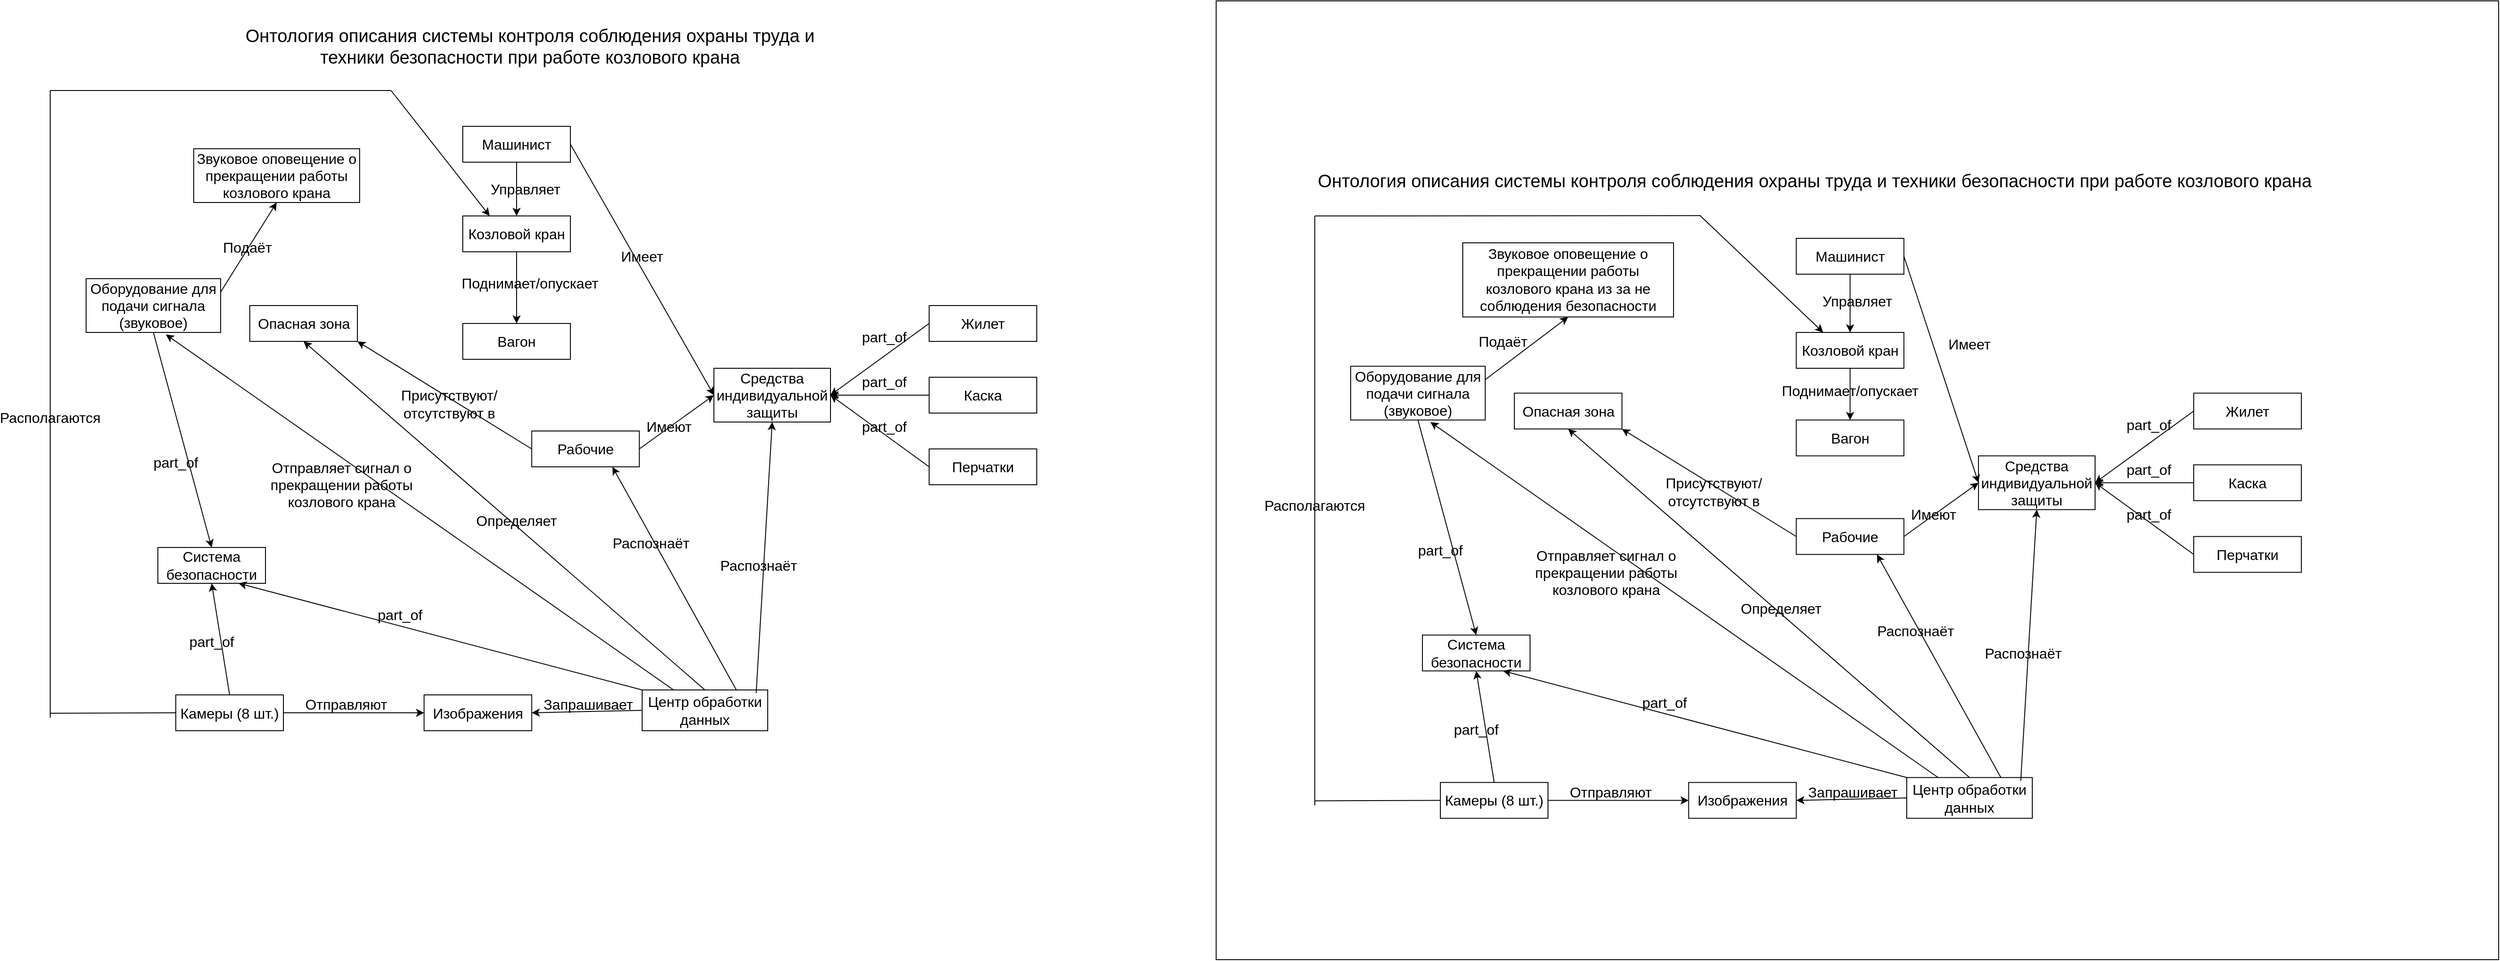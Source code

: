 <mxfile version="25.0.2">
  <diagram name="Страница — 1" id="P7Jme8n3mj8Sh7vMt5Qx">
    <mxGraphModel dx="1235" dy="731" grid="1" gridSize="10" guides="1" tooltips="1" connect="1" arrows="1" fold="1" page="1" pageScale="1" pageWidth="827" pageHeight="1169" math="0" shadow="0">
      <root>
        <mxCell id="0" />
        <mxCell id="1" parent="0" />
        <mxCell id="WAWtEV3Eb6KC3IeLiP2w-1" value="&lt;font style=&quot;font-size: 16px;&quot;&gt;Система безопасности&lt;/font&gt;" style="rounded=0;whiteSpace=wrap;html=1;" vertex="1" parent="1">
          <mxGeometry x="220" y="630" width="120" height="40" as="geometry" />
        </mxCell>
        <mxCell id="WAWtEV3Eb6KC3IeLiP2w-2" value="&lt;font style=&quot;font-size: 16px;&quot;&gt;Козловой кран&lt;/font&gt;" style="rounded=0;whiteSpace=wrap;html=1;" vertex="1" parent="1">
          <mxGeometry x="560" y="260" width="120" height="40" as="geometry" />
        </mxCell>
        <mxCell id="WAWtEV3Eb6KC3IeLiP2w-4" value="&lt;font style=&quot;font-size: 16px;&quot;&gt;Вагон&lt;/font&gt;" style="rounded=0;whiteSpace=wrap;html=1;" vertex="1" parent="1">
          <mxGeometry x="560" y="380" width="120" height="40" as="geometry" />
        </mxCell>
        <mxCell id="WAWtEV3Eb6KC3IeLiP2w-5" value="&lt;font style=&quot;font-size: 16px;&quot;&gt;Машинист&lt;/font&gt;" style="rounded=0;whiteSpace=wrap;html=1;" vertex="1" parent="1">
          <mxGeometry x="560" y="160" width="120" height="40" as="geometry" />
        </mxCell>
        <mxCell id="WAWtEV3Eb6KC3IeLiP2w-6" value="&lt;font style=&quot;font-size: 16px;&quot;&gt;Рабочие&lt;/font&gt;" style="rounded=0;whiteSpace=wrap;html=1;" vertex="1" parent="1">
          <mxGeometry x="636.84" y="500" width="120" height="40" as="geometry" />
        </mxCell>
        <mxCell id="WAWtEV3Eb6KC3IeLiP2w-7" value="&lt;font style=&quot;font-size: 16px;&quot;&gt;Средства индивидуальной защиты&lt;/font&gt;" style="rounded=0;whiteSpace=wrap;html=1;" vertex="1" parent="1">
          <mxGeometry x="840" y="430" width="130" height="60" as="geometry" />
        </mxCell>
        <mxCell id="WAWtEV3Eb6KC3IeLiP2w-8" value="&lt;font style=&quot;font-size: 16px;&quot;&gt;Жилет&lt;/font&gt;" style="rounded=0;whiteSpace=wrap;html=1;" vertex="1" parent="1">
          <mxGeometry x="1080" y="360" width="120" height="40" as="geometry" />
        </mxCell>
        <mxCell id="WAWtEV3Eb6KC3IeLiP2w-9" value="&lt;font style=&quot;font-size: 16px;&quot;&gt;Каска&lt;/font&gt;" style="rounded=0;whiteSpace=wrap;html=1;" vertex="1" parent="1">
          <mxGeometry x="1080" y="440" width="120" height="40" as="geometry" />
        </mxCell>
        <mxCell id="WAWtEV3Eb6KC3IeLiP2w-10" value="&lt;font style=&quot;font-size: 16px;&quot;&gt;Перчатки&lt;/font&gt;" style="rounded=0;whiteSpace=wrap;html=1;" vertex="1" parent="1">
          <mxGeometry x="1080" y="520" width="120" height="40" as="geometry" />
        </mxCell>
        <mxCell id="WAWtEV3Eb6KC3IeLiP2w-12" value="&lt;font style=&quot;font-size: 16px;&quot;&gt;Центр обработки данных&lt;/font&gt;" style="rounded=0;whiteSpace=wrap;html=1;" vertex="1" parent="1">
          <mxGeometry x="760" y="789" width="140" height="45.5" as="geometry" />
        </mxCell>
        <mxCell id="WAWtEV3Eb6KC3IeLiP2w-13" value="&lt;font style=&quot;font-size: 20px;&quot;&gt;Онтология описания системы контроля соблюдения охраны труда и техники безопасности при работе козлового крана&lt;/font&gt;" style="text;html=1;align=center;verticalAlign=middle;whiteSpace=wrap;rounded=0;" vertex="1" parent="1">
          <mxGeometry x="280" y="40" width="710" height="60" as="geometry" />
        </mxCell>
        <mxCell id="WAWtEV3Eb6KC3IeLiP2w-17" value="" style="endArrow=classic;html=1;rounded=0;exitX=0;exitY=0.5;exitDx=0;exitDy=0;entryX=1;entryY=0.5;entryDx=0;entryDy=0;" edge="1" parent="1" source="WAWtEV3Eb6KC3IeLiP2w-8" target="WAWtEV3Eb6KC3IeLiP2w-7">
          <mxGeometry width="50" height="50" relative="1" as="geometry">
            <mxPoint x="780" y="470" as="sourcePoint" />
            <mxPoint x="830" y="420" as="targetPoint" />
          </mxGeometry>
        </mxCell>
        <mxCell id="WAWtEV3Eb6KC3IeLiP2w-18" value="&lt;font style=&quot;font-size: 16px;&quot;&gt;part_of&lt;/font&gt;" style="text;html=1;align=center;verticalAlign=middle;whiteSpace=wrap;rounded=0;" vertex="1" parent="1">
          <mxGeometry x="1000" y="380" width="60" height="30" as="geometry" />
        </mxCell>
        <mxCell id="WAWtEV3Eb6KC3IeLiP2w-20" value="" style="endArrow=classic;html=1;rounded=0;entryX=1;entryY=0.5;entryDx=0;entryDy=0;exitX=0;exitY=0.5;exitDx=0;exitDy=0;" edge="1" parent="1" source="WAWtEV3Eb6KC3IeLiP2w-9" target="WAWtEV3Eb6KC3IeLiP2w-7">
          <mxGeometry width="50" height="50" relative="1" as="geometry">
            <mxPoint x="780" y="470" as="sourcePoint" />
            <mxPoint x="830" y="420" as="targetPoint" />
          </mxGeometry>
        </mxCell>
        <mxCell id="WAWtEV3Eb6KC3IeLiP2w-21" value="" style="endArrow=classic;html=1;rounded=0;exitX=0;exitY=0.5;exitDx=0;exitDy=0;entryX=1;entryY=0.5;entryDx=0;entryDy=0;" edge="1" parent="1" source="WAWtEV3Eb6KC3IeLiP2w-10" target="WAWtEV3Eb6KC3IeLiP2w-7">
          <mxGeometry width="50" height="50" relative="1" as="geometry">
            <mxPoint x="780" y="470" as="sourcePoint" />
            <mxPoint x="830" y="420" as="targetPoint" />
          </mxGeometry>
        </mxCell>
        <mxCell id="WAWtEV3Eb6KC3IeLiP2w-22" value="&lt;font style=&quot;font-size: 16px;&quot;&gt;part_of&lt;/font&gt;" style="text;html=1;align=center;verticalAlign=middle;whiteSpace=wrap;rounded=0;" vertex="1" parent="1">
          <mxGeometry x="1000" y="430" width="60" height="30" as="geometry" />
        </mxCell>
        <mxCell id="WAWtEV3Eb6KC3IeLiP2w-23" value="&lt;font style=&quot;font-size: 16px;&quot;&gt;part_of&lt;/font&gt;" style="text;html=1;align=center;verticalAlign=middle;whiteSpace=wrap;rounded=0;" vertex="1" parent="1">
          <mxGeometry x="1000" y="480" width="60" height="30" as="geometry" />
        </mxCell>
        <mxCell id="WAWtEV3Eb6KC3IeLiP2w-24" value="" style="endArrow=classic;html=1;rounded=0;entryX=0.75;entryY=1;entryDx=0;entryDy=0;exitX=0;exitY=0;exitDx=0;exitDy=0;" edge="1" parent="1" source="WAWtEV3Eb6KC3IeLiP2w-12" target="WAWtEV3Eb6KC3IeLiP2w-1">
          <mxGeometry width="50" height="50" relative="1" as="geometry">
            <mxPoint x="496.84" y="590" as="sourcePoint" />
            <mxPoint x="226.84" y="550.0" as="targetPoint" />
          </mxGeometry>
        </mxCell>
        <mxCell id="WAWtEV3Eb6KC3IeLiP2w-25" value="&lt;font style=&quot;font-size: 16px;&quot;&gt;part_of&lt;/font&gt;" style="text;html=1;align=center;verticalAlign=middle;whiteSpace=wrap;rounded=0;" vertex="1" parent="1">
          <mxGeometry x="250" y="720" width="60" height="30" as="geometry" />
        </mxCell>
        <mxCell id="WAWtEV3Eb6KC3IeLiP2w-27" value="&lt;font style=&quot;font-size: 16px;&quot;&gt;Камеры (8 шт.)&lt;/font&gt;" style="rounded=0;whiteSpace=wrap;html=1;" vertex="1" parent="1">
          <mxGeometry x="240" y="794.5" width="120" height="40" as="geometry" />
        </mxCell>
        <mxCell id="WAWtEV3Eb6KC3IeLiP2w-28" value="" style="endArrow=classic;html=1;rounded=0;exitX=0.5;exitY=0;exitDx=0;exitDy=0;entryX=0.5;entryY=1;entryDx=0;entryDy=0;" edge="1" parent="1" source="WAWtEV3Eb6KC3IeLiP2w-27" target="WAWtEV3Eb6KC3IeLiP2w-1">
          <mxGeometry width="50" height="50" relative="1" as="geometry">
            <mxPoint x="506.84" y="590" as="sourcePoint" />
            <mxPoint x="190.0" y="550.8" as="targetPoint" />
          </mxGeometry>
        </mxCell>
        <mxCell id="WAWtEV3Eb6KC3IeLiP2w-29" value="&lt;font style=&quot;font-size: 16px;&quot;&gt;part_of&lt;/font&gt;" style="text;html=1;align=center;verticalAlign=middle;whiteSpace=wrap;rounded=0;" vertex="1" parent="1">
          <mxGeometry x="210" y="520" width="60" height="30" as="geometry" />
        </mxCell>
        <mxCell id="WAWtEV3Eb6KC3IeLiP2w-30" value="" style="endArrow=classic;html=1;rounded=0;entryX=0;entryY=0.5;entryDx=0;entryDy=0;exitX=1;exitY=0.5;exitDx=0;exitDy=0;" edge="1" parent="1" source="WAWtEV3Eb6KC3IeLiP2w-6" target="WAWtEV3Eb6KC3IeLiP2w-7">
          <mxGeometry width="50" height="50" relative="1" as="geometry">
            <mxPoint x="610" y="570" as="sourcePoint" />
            <mxPoint x="660" y="520" as="targetPoint" />
          </mxGeometry>
        </mxCell>
        <mxCell id="WAWtEV3Eb6KC3IeLiP2w-31" value="" style="endArrow=classic;html=1;rounded=0;exitX=1;exitY=0.5;exitDx=0;exitDy=0;" edge="1" parent="1" source="WAWtEV3Eb6KC3IeLiP2w-5">
          <mxGeometry width="50" height="50" relative="1" as="geometry">
            <mxPoint x="730" y="540" as="sourcePoint" />
            <mxPoint x="840" y="460" as="targetPoint" />
          </mxGeometry>
        </mxCell>
        <mxCell id="WAWtEV3Eb6KC3IeLiP2w-33" value="&lt;font style=&quot;font-size: 16px;&quot;&gt;Имеет&lt;/font&gt;" style="text;html=1;align=center;verticalAlign=middle;whiteSpace=wrap;rounded=0;" vertex="1" parent="1">
          <mxGeometry x="730" y="290" width="60" height="30" as="geometry" />
        </mxCell>
        <mxCell id="WAWtEV3Eb6KC3IeLiP2w-34" value="&lt;font style=&quot;font-size: 16px;&quot;&gt;Имеют&lt;/font&gt;" style="text;html=1;align=center;verticalAlign=middle;whiteSpace=wrap;rounded=0;" vertex="1" parent="1">
          <mxGeometry x="760" y="480" width="60" height="30" as="geometry" />
        </mxCell>
        <mxCell id="WAWtEV3Eb6KC3IeLiP2w-35" value="" style="endArrow=classic;html=1;rounded=0;exitX=0.5;exitY=1;exitDx=0;exitDy=0;entryX=0.5;entryY=0;entryDx=0;entryDy=0;" edge="1" parent="1" source="WAWtEV3Eb6KC3IeLiP2w-5" target="WAWtEV3Eb6KC3IeLiP2w-2">
          <mxGeometry width="50" height="50" relative="1" as="geometry">
            <mxPoint x="600" y="110" as="sourcePoint" />
            <mxPoint x="650" y="60" as="targetPoint" />
          </mxGeometry>
        </mxCell>
        <mxCell id="WAWtEV3Eb6KC3IeLiP2w-37" value="&lt;font style=&quot;font-size: 16px;&quot;&gt;Управляет&lt;/font&gt;" style="text;html=1;align=center;verticalAlign=middle;whiteSpace=wrap;rounded=0;" vertex="1" parent="1">
          <mxGeometry x="600" y="215" width="60" height="30" as="geometry" />
        </mxCell>
        <mxCell id="WAWtEV3Eb6KC3IeLiP2w-39" value="&lt;font style=&quot;font-size: 16px;&quot;&gt;Оборудование для подачи сигнала (звуковое)&lt;/font&gt;" style="rounded=0;whiteSpace=wrap;html=1;" vertex="1" parent="1">
          <mxGeometry x="140" y="330" width="150" height="60" as="geometry" />
        </mxCell>
        <mxCell id="WAWtEV3Eb6KC3IeLiP2w-40" value="&lt;font style=&quot;font-size: 16px;&quot;&gt;Изображения&lt;/font&gt;" style="rounded=0;whiteSpace=wrap;html=1;" vertex="1" parent="1">
          <mxGeometry x="516.84" y="794.5" width="120" height="40" as="geometry" />
        </mxCell>
        <mxCell id="WAWtEV3Eb6KC3IeLiP2w-43" value="&lt;font style=&quot;font-size: 16px;&quot;&gt;part_of&lt;/font&gt;" style="text;html=1;align=center;verticalAlign=middle;whiteSpace=wrap;rounded=0;" vertex="1" parent="1">
          <mxGeometry x="460.0" y="690" width="60" height="30" as="geometry" />
        </mxCell>
        <mxCell id="WAWtEV3Eb6KC3IeLiP2w-44" value="" style="endArrow=classic;html=1;rounded=0;entryX=0.5;entryY=0;entryDx=0;entryDy=0;exitX=0.5;exitY=1;exitDx=0;exitDy=0;" edge="1" parent="1" source="WAWtEV3Eb6KC3IeLiP2w-39" target="WAWtEV3Eb6KC3IeLiP2w-1">
          <mxGeometry width="50" height="50" relative="1" as="geometry">
            <mxPoint x="560" y="690" as="sourcePoint" />
            <mxPoint x="610" y="640" as="targetPoint" />
          </mxGeometry>
        </mxCell>
        <mxCell id="WAWtEV3Eb6KC3IeLiP2w-46" value="" style="endArrow=classic;html=1;rounded=0;entryX=1;entryY=0.5;entryDx=0;entryDy=0;exitX=0;exitY=0.5;exitDx=0;exitDy=0;" edge="1" parent="1" source="WAWtEV3Eb6KC3IeLiP2w-12" target="WAWtEV3Eb6KC3IeLiP2w-40">
          <mxGeometry width="50" height="50" relative="1" as="geometry">
            <mxPoint x="626.84" y="710" as="sourcePoint" />
            <mxPoint x="676.84" y="660" as="targetPoint" />
          </mxGeometry>
        </mxCell>
        <mxCell id="WAWtEV3Eb6KC3IeLiP2w-47" value="&lt;font style=&quot;font-size: 16px;&quot;&gt;Отправляют&lt;/font&gt;" style="text;html=1;align=center;verticalAlign=middle;whiteSpace=wrap;rounded=0;" vertex="1" parent="1">
          <mxGeometry x="400" y="790" width="60" height="30" as="geometry" />
        </mxCell>
        <mxCell id="WAWtEV3Eb6KC3IeLiP2w-48" value="&lt;font style=&quot;font-size: 16px;&quot;&gt;Запрашивает&lt;/font&gt;" style="text;html=1;align=center;verticalAlign=middle;whiteSpace=wrap;rounded=0;" vertex="1" parent="1">
          <mxGeometry x="670" y="790" width="60" height="30" as="geometry" />
        </mxCell>
        <mxCell id="WAWtEV3Eb6KC3IeLiP2w-51" value="" style="endArrow=classic;html=1;rounded=0;entryX=0.75;entryY=1;entryDx=0;entryDy=0;exitX=0.75;exitY=0;exitDx=0;exitDy=0;" edge="1" parent="1" source="WAWtEV3Eb6KC3IeLiP2w-12" target="WAWtEV3Eb6KC3IeLiP2w-6">
          <mxGeometry width="50" height="50" relative="1" as="geometry">
            <mxPoint x="786.84" y="710" as="sourcePoint" />
            <mxPoint x="726.84" y="540.0" as="targetPoint" />
          </mxGeometry>
        </mxCell>
        <mxCell id="WAWtEV3Eb6KC3IeLiP2w-52" value="&lt;font style=&quot;font-size: 16px;&quot;&gt;Распознаёт&lt;/font&gt;" style="text;html=1;align=center;verticalAlign=middle;whiteSpace=wrap;rounded=0;" vertex="1" parent="1">
          <mxGeometry x="740" y="610" width="60" height="30" as="geometry" />
        </mxCell>
        <mxCell id="WAWtEV3Eb6KC3IeLiP2w-53" value="" style="endArrow=classic;html=1;rounded=0;entryX=0.5;entryY=1;entryDx=0;entryDy=0;exitX=0.908;exitY=0.081;exitDx=0;exitDy=0;exitPerimeter=0;" edge="1" parent="1" source="WAWtEV3Eb6KC3IeLiP2w-12" target="WAWtEV3Eb6KC3IeLiP2w-7">
          <mxGeometry width="50" height="50" relative="1" as="geometry">
            <mxPoint x="720" y="690" as="sourcePoint" />
            <mxPoint x="770" y="640" as="targetPoint" />
          </mxGeometry>
        </mxCell>
        <mxCell id="WAWtEV3Eb6KC3IeLiP2w-54" value="&lt;font style=&quot;font-size: 16px;&quot;&gt;Распознаёт&lt;/font&gt;" style="text;html=1;align=center;verticalAlign=middle;whiteSpace=wrap;rounded=0;" vertex="1" parent="1">
          <mxGeometry x="860" y="635" width="60" height="30" as="geometry" />
        </mxCell>
        <mxCell id="WAWtEV3Eb6KC3IeLiP2w-55" value="" style="endArrow=classic;html=1;rounded=0;entryX=0.5;entryY=0;entryDx=0;entryDy=0;exitX=0.5;exitY=1;exitDx=0;exitDy=0;" edge="1" parent="1" source="WAWtEV3Eb6KC3IeLiP2w-2" target="WAWtEV3Eb6KC3IeLiP2w-4">
          <mxGeometry width="50" height="50" relative="1" as="geometry">
            <mxPoint x="360" y="470" as="sourcePoint" />
            <mxPoint x="410" y="420" as="targetPoint" />
          </mxGeometry>
        </mxCell>
        <mxCell id="WAWtEV3Eb6KC3IeLiP2w-56" value="&lt;font style=&quot;font-size: 16px;&quot;&gt;Поднимает/опускает&lt;/font&gt;" style="text;html=1;align=center;verticalAlign=middle;whiteSpace=wrap;rounded=0;" vertex="1" parent="1">
          <mxGeometry x="550" y="320" width="170" height="30" as="geometry" />
        </mxCell>
        <mxCell id="WAWtEV3Eb6KC3IeLiP2w-58" value="&lt;font style=&quot;font-size: 16px;&quot;&gt;Опасная зона&lt;/font&gt;" style="rounded=0;whiteSpace=wrap;html=1;" vertex="1" parent="1">
          <mxGeometry x="322.5" y="360" width="120" height="40" as="geometry" />
        </mxCell>
        <mxCell id="WAWtEV3Eb6KC3IeLiP2w-59" value="" style="endArrow=classic;html=1;rounded=0;exitX=0.5;exitY=0;exitDx=0;exitDy=0;entryX=0.5;entryY=1;entryDx=0;entryDy=0;" edge="1" parent="1" source="WAWtEV3Eb6KC3IeLiP2w-12" target="WAWtEV3Eb6KC3IeLiP2w-58">
          <mxGeometry width="50" height="50" relative="1" as="geometry">
            <mxPoint x="616.84" y="640" as="sourcePoint" />
            <mxPoint x="666.84" y="590" as="targetPoint" />
          </mxGeometry>
        </mxCell>
        <mxCell id="WAWtEV3Eb6KC3IeLiP2w-60" value="&lt;font style=&quot;font-size: 16px;&quot;&gt;Определяет&lt;/font&gt;" style="text;html=1;align=center;verticalAlign=middle;whiteSpace=wrap;rounded=0;" vertex="1" parent="1">
          <mxGeometry x="590" y="585" width="60" height="30" as="geometry" />
        </mxCell>
        <mxCell id="WAWtEV3Eb6KC3IeLiP2w-63" value="" style="endArrow=classic;html=1;rounded=0;exitX=0.25;exitY=0;exitDx=0;exitDy=0;entryX=0.593;entryY=1.038;entryDx=0;entryDy=0;entryPerimeter=0;" edge="1" parent="1" source="WAWtEV3Eb6KC3IeLiP2w-12" target="WAWtEV3Eb6KC3IeLiP2w-39">
          <mxGeometry width="50" height="50" relative="1" as="geometry">
            <mxPoint x="550" y="490" as="sourcePoint" />
            <mxPoint x="320" y="480" as="targetPoint" />
          </mxGeometry>
        </mxCell>
        <mxCell id="WAWtEV3Eb6KC3IeLiP2w-64" value="&lt;font style=&quot;font-size: 16px;&quot;&gt;Отправляет сигнал о прекращении работы козлового крана&lt;/font&gt;" style="text;html=1;align=center;verticalAlign=middle;whiteSpace=wrap;rounded=0;" vertex="1" parent="1">
          <mxGeometry x="340" y="535" width="170" height="50" as="geometry" />
        </mxCell>
        <mxCell id="WAWtEV3Eb6KC3IeLiP2w-68" value="" style="endArrow=classic;html=1;rounded=0;entryX=0;entryY=0.5;entryDx=0;entryDy=0;exitX=1;exitY=0.5;exitDx=0;exitDy=0;" edge="1" parent="1" source="WAWtEV3Eb6KC3IeLiP2w-27" target="WAWtEV3Eb6KC3IeLiP2w-40">
          <mxGeometry width="50" height="50" relative="1" as="geometry">
            <mxPoint x="405" y="834.5" as="sourcePoint" />
            <mxPoint x="455" y="784.5" as="targetPoint" />
          </mxGeometry>
        </mxCell>
        <mxCell id="WAWtEV3Eb6KC3IeLiP2w-72" value="&lt;font style=&quot;font-size: 16px;&quot;&gt;Звуковое оповещение о прекращении работы козлового крана&lt;/font&gt;" style="rounded=0;whiteSpace=wrap;html=1;" vertex="1" parent="1">
          <mxGeometry x="260" y="185" width="185" height="60" as="geometry" />
        </mxCell>
        <mxCell id="WAWtEV3Eb6KC3IeLiP2w-73" value="" style="endArrow=classic;html=1;rounded=0;entryX=0.5;entryY=1;entryDx=0;entryDy=0;exitX=1;exitY=0.25;exitDx=0;exitDy=0;" edge="1" parent="1" source="WAWtEV3Eb6KC3IeLiP2w-39" target="WAWtEV3Eb6KC3IeLiP2w-72">
          <mxGeometry width="50" height="50" relative="1" as="geometry">
            <mxPoint x="680" y="490" as="sourcePoint" />
            <mxPoint x="730" y="440" as="targetPoint" />
          </mxGeometry>
        </mxCell>
        <mxCell id="WAWtEV3Eb6KC3IeLiP2w-74" value="&lt;font style=&quot;font-size: 16px;&quot;&gt;Подаёт&lt;/font&gt;" style="text;html=1;align=center;verticalAlign=middle;whiteSpace=wrap;rounded=0;" vertex="1" parent="1">
          <mxGeometry x="290" y="280" width="60" height="30" as="geometry" />
        </mxCell>
        <mxCell id="WAWtEV3Eb6KC3IeLiP2w-75" value="" style="endArrow=classic;html=1;rounded=0;entryX=1;entryY=1;entryDx=0;entryDy=0;exitX=0;exitY=0.5;exitDx=0;exitDy=0;" edge="1" parent="1" source="WAWtEV3Eb6KC3IeLiP2w-6" target="WAWtEV3Eb6KC3IeLiP2w-58">
          <mxGeometry width="50" height="50" relative="1" as="geometry">
            <mxPoint x="680" y="490" as="sourcePoint" />
            <mxPoint x="730" y="440" as="targetPoint" />
          </mxGeometry>
        </mxCell>
        <mxCell id="WAWtEV3Eb6KC3IeLiP2w-76" value="&lt;font style=&quot;font-size: 16px;&quot;&gt;Присутствуют/отсутствуют в&lt;/font&gt;" style="text;html=1;align=center;verticalAlign=middle;whiteSpace=wrap;rounded=0;" vertex="1" parent="1">
          <mxGeometry x="490" y="450" width="110" height="40" as="geometry" />
        </mxCell>
        <mxCell id="WAWtEV3Eb6KC3IeLiP2w-77" value="" style="endArrow=none;html=1;rounded=0;exitX=0;exitY=0.5;exitDx=0;exitDy=0;" edge="1" parent="1" source="WAWtEV3Eb6KC3IeLiP2w-27">
          <mxGeometry width="50" height="50" relative="1" as="geometry">
            <mxPoint x="560" y="490" as="sourcePoint" />
            <mxPoint x="100" y="815" as="targetPoint" />
          </mxGeometry>
        </mxCell>
        <mxCell id="WAWtEV3Eb6KC3IeLiP2w-79" value="" style="endArrow=none;html=1;rounded=0;" edge="1" parent="1">
          <mxGeometry width="50" height="50" relative="1" as="geometry">
            <mxPoint x="100" y="120" as="sourcePoint" />
            <mxPoint x="480" y="120" as="targetPoint" />
          </mxGeometry>
        </mxCell>
        <mxCell id="WAWtEV3Eb6KC3IeLiP2w-80" value="" style="endArrow=classic;html=1;rounded=0;entryX=0.25;entryY=0;entryDx=0;entryDy=0;" edge="1" parent="1" target="WAWtEV3Eb6KC3IeLiP2w-2">
          <mxGeometry width="50" height="50" relative="1" as="geometry">
            <mxPoint x="480" y="120" as="sourcePoint" />
            <mxPoint x="610" y="440" as="targetPoint" />
          </mxGeometry>
        </mxCell>
        <mxCell id="WAWtEV3Eb6KC3IeLiP2w-85" value="" style="endArrow=none;html=1;rounded=0;" edge="1" parent="1">
          <mxGeometry width="50" height="50" relative="1" as="geometry">
            <mxPoint x="100" y="820" as="sourcePoint" />
            <mxPoint x="100" y="120" as="targetPoint" />
          </mxGeometry>
        </mxCell>
        <mxCell id="WAWtEV3Eb6KC3IeLiP2w-86" value="&lt;font style=&quot;font-size: 16px;&quot;&gt;Располагаются&lt;/font&gt;" style="text;html=1;align=center;verticalAlign=middle;whiteSpace=wrap;rounded=0;" vertex="1" parent="1">
          <mxGeometry x="70" y="470" width="60" height="30" as="geometry" />
        </mxCell>
        <mxCell id="WAWtEV3Eb6KC3IeLiP2w-87" value="" style="rounded=0;whiteSpace=wrap;html=1;" vertex="1" parent="1">
          <mxGeometry x="1400" y="20" width="1430" height="1070" as="geometry" />
        </mxCell>
        <mxCell id="WAWtEV3Eb6KC3IeLiP2w-88" value="&lt;font style=&quot;font-size: 16px;&quot;&gt;Система безопасности&lt;/font&gt;" style="rounded=0;whiteSpace=wrap;html=1;" vertex="1" parent="1">
          <mxGeometry x="1630" y="727.75" width="120" height="40" as="geometry" />
        </mxCell>
        <mxCell id="WAWtEV3Eb6KC3IeLiP2w-89" value="&lt;font style=&quot;font-size: 16px;&quot;&gt;Козловой кран&lt;/font&gt;" style="rounded=0;whiteSpace=wrap;html=1;" vertex="1" parent="1">
          <mxGeometry x="2046.84" y="390" width="120" height="40" as="geometry" />
        </mxCell>
        <mxCell id="WAWtEV3Eb6KC3IeLiP2w-90" value="&lt;font style=&quot;font-size: 16px;&quot;&gt;Вагон&lt;/font&gt;" style="rounded=0;whiteSpace=wrap;html=1;" vertex="1" parent="1">
          <mxGeometry x="2046.84" y="487.75" width="120" height="40" as="geometry" />
        </mxCell>
        <mxCell id="WAWtEV3Eb6KC3IeLiP2w-91" value="&lt;font style=&quot;font-size: 16px;&quot;&gt;Машинист&lt;/font&gt;" style="rounded=0;whiteSpace=wrap;html=1;" vertex="1" parent="1">
          <mxGeometry x="2046.84" y="285" width="120" height="40" as="geometry" />
        </mxCell>
        <mxCell id="WAWtEV3Eb6KC3IeLiP2w-92" value="&lt;font style=&quot;font-size: 16px;&quot;&gt;Рабочие&lt;/font&gt;" style="rounded=0;whiteSpace=wrap;html=1;" vertex="1" parent="1">
          <mxGeometry x="2046.84" y="597.75" width="120" height="40" as="geometry" />
        </mxCell>
        <mxCell id="WAWtEV3Eb6KC3IeLiP2w-93" value="&lt;font style=&quot;font-size: 16px;&quot;&gt;Средства индивидуальной защиты&lt;/font&gt;" style="rounded=0;whiteSpace=wrap;html=1;" vertex="1" parent="1">
          <mxGeometry x="2250" y="527.75" width="130" height="60" as="geometry" />
        </mxCell>
        <mxCell id="WAWtEV3Eb6KC3IeLiP2w-94" value="&lt;font style=&quot;font-size: 16px;&quot;&gt;Жилет&lt;/font&gt;" style="rounded=0;whiteSpace=wrap;html=1;" vertex="1" parent="1">
          <mxGeometry x="2490" y="457.75" width="120" height="40" as="geometry" />
        </mxCell>
        <mxCell id="WAWtEV3Eb6KC3IeLiP2w-95" value="&lt;font style=&quot;font-size: 16px;&quot;&gt;Каска&lt;/font&gt;" style="rounded=0;whiteSpace=wrap;html=1;" vertex="1" parent="1">
          <mxGeometry x="2490" y="537.75" width="120" height="40" as="geometry" />
        </mxCell>
        <mxCell id="WAWtEV3Eb6KC3IeLiP2w-96" value="&lt;font style=&quot;font-size: 16px;&quot;&gt;Перчатки&lt;/font&gt;" style="rounded=0;whiteSpace=wrap;html=1;" vertex="1" parent="1">
          <mxGeometry x="2490" y="617.75" width="120" height="40" as="geometry" />
        </mxCell>
        <mxCell id="WAWtEV3Eb6KC3IeLiP2w-97" value="&lt;font style=&quot;font-size: 16px;&quot;&gt;Центр обработки данных&lt;/font&gt;" style="rounded=0;whiteSpace=wrap;html=1;" vertex="1" parent="1">
          <mxGeometry x="2170" y="886.75" width="140" height="45.5" as="geometry" />
        </mxCell>
        <mxCell id="WAWtEV3Eb6KC3IeLiP2w-98" value="&lt;font style=&quot;font-size: 20px;&quot;&gt;Онтология описания системы контроля соблюдения охраны труда и техники безопасности при работе козлового крана&lt;/font&gt;" style="text;html=1;align=center;verticalAlign=middle;whiteSpace=wrap;rounded=0;" vertex="1" parent="1">
          <mxGeometry x="1480" y="190" width="1175" height="60" as="geometry" />
        </mxCell>
        <mxCell id="WAWtEV3Eb6KC3IeLiP2w-99" value="" style="endArrow=classic;html=1;rounded=0;exitX=0;exitY=0.5;exitDx=0;exitDy=0;entryX=1;entryY=0.5;entryDx=0;entryDy=0;" edge="1" parent="1" source="WAWtEV3Eb6KC3IeLiP2w-94" target="WAWtEV3Eb6KC3IeLiP2w-93">
          <mxGeometry width="50" height="50" relative="1" as="geometry">
            <mxPoint x="2190" y="567.75" as="sourcePoint" />
            <mxPoint x="2240" y="517.75" as="targetPoint" />
          </mxGeometry>
        </mxCell>
        <mxCell id="WAWtEV3Eb6KC3IeLiP2w-100" value="&lt;font style=&quot;font-size: 16px;&quot;&gt;part_of&lt;/font&gt;" style="text;html=1;align=center;verticalAlign=middle;whiteSpace=wrap;rounded=0;" vertex="1" parent="1">
          <mxGeometry x="2410" y="477.75" width="60" height="30" as="geometry" />
        </mxCell>
        <mxCell id="WAWtEV3Eb6KC3IeLiP2w-101" value="" style="endArrow=classic;html=1;rounded=0;entryX=1;entryY=0.5;entryDx=0;entryDy=0;exitX=0;exitY=0.5;exitDx=0;exitDy=0;" edge="1" parent="1" source="WAWtEV3Eb6KC3IeLiP2w-95" target="WAWtEV3Eb6KC3IeLiP2w-93">
          <mxGeometry width="50" height="50" relative="1" as="geometry">
            <mxPoint x="2190" y="567.75" as="sourcePoint" />
            <mxPoint x="2240" y="517.75" as="targetPoint" />
          </mxGeometry>
        </mxCell>
        <mxCell id="WAWtEV3Eb6KC3IeLiP2w-102" value="" style="endArrow=classic;html=1;rounded=0;exitX=0;exitY=0.5;exitDx=0;exitDy=0;entryX=1;entryY=0.5;entryDx=0;entryDy=0;" edge="1" parent="1" source="WAWtEV3Eb6KC3IeLiP2w-96" target="WAWtEV3Eb6KC3IeLiP2w-93">
          <mxGeometry width="50" height="50" relative="1" as="geometry">
            <mxPoint x="2190" y="567.75" as="sourcePoint" />
            <mxPoint x="2240" y="517.75" as="targetPoint" />
          </mxGeometry>
        </mxCell>
        <mxCell id="WAWtEV3Eb6KC3IeLiP2w-103" value="&lt;font style=&quot;font-size: 16px;&quot;&gt;part_of&lt;/font&gt;" style="text;html=1;align=center;verticalAlign=middle;whiteSpace=wrap;rounded=0;" vertex="1" parent="1">
          <mxGeometry x="2410" y="527.75" width="60" height="30" as="geometry" />
        </mxCell>
        <mxCell id="WAWtEV3Eb6KC3IeLiP2w-104" value="&lt;font style=&quot;font-size: 16px;&quot;&gt;part_of&lt;/font&gt;" style="text;html=1;align=center;verticalAlign=middle;whiteSpace=wrap;rounded=0;" vertex="1" parent="1">
          <mxGeometry x="2410" y="577.75" width="60" height="30" as="geometry" />
        </mxCell>
        <mxCell id="WAWtEV3Eb6KC3IeLiP2w-105" value="" style="endArrow=classic;html=1;rounded=0;entryX=0.75;entryY=1;entryDx=0;entryDy=0;exitX=0;exitY=0;exitDx=0;exitDy=0;" edge="1" parent="1" source="WAWtEV3Eb6KC3IeLiP2w-97" target="WAWtEV3Eb6KC3IeLiP2w-88">
          <mxGeometry width="50" height="50" relative="1" as="geometry">
            <mxPoint x="1906.84" y="687.75" as="sourcePoint" />
            <mxPoint x="1636.84" y="647.75" as="targetPoint" />
          </mxGeometry>
        </mxCell>
        <mxCell id="WAWtEV3Eb6KC3IeLiP2w-106" value="&lt;font style=&quot;font-size: 16px;&quot;&gt;part_of&lt;/font&gt;" style="text;html=1;align=center;verticalAlign=middle;whiteSpace=wrap;rounded=0;" vertex="1" parent="1">
          <mxGeometry x="1660" y="817.75" width="60" height="30" as="geometry" />
        </mxCell>
        <mxCell id="WAWtEV3Eb6KC3IeLiP2w-107" value="&lt;font style=&quot;font-size: 16px;&quot;&gt;Камеры (8 шт.)&lt;/font&gt;" style="rounded=0;whiteSpace=wrap;html=1;" vertex="1" parent="1">
          <mxGeometry x="1650" y="892.25" width="120" height="40" as="geometry" />
        </mxCell>
        <mxCell id="WAWtEV3Eb6KC3IeLiP2w-108" value="" style="endArrow=classic;html=1;rounded=0;exitX=0.5;exitY=0;exitDx=0;exitDy=0;entryX=0.5;entryY=1;entryDx=0;entryDy=0;" edge="1" parent="1" source="WAWtEV3Eb6KC3IeLiP2w-107" target="WAWtEV3Eb6KC3IeLiP2w-88">
          <mxGeometry width="50" height="50" relative="1" as="geometry">
            <mxPoint x="1916.84" y="687.75" as="sourcePoint" />
            <mxPoint x="1600" y="648.55" as="targetPoint" />
          </mxGeometry>
        </mxCell>
        <mxCell id="WAWtEV3Eb6KC3IeLiP2w-109" value="&lt;font style=&quot;font-size: 16px;&quot;&gt;part_of&lt;/font&gt;" style="text;html=1;align=center;verticalAlign=middle;whiteSpace=wrap;rounded=0;" vertex="1" parent="1">
          <mxGeometry x="1620" y="617.75" width="60" height="30" as="geometry" />
        </mxCell>
        <mxCell id="WAWtEV3Eb6KC3IeLiP2w-110" value="" style="endArrow=classic;html=1;rounded=0;entryX=0;entryY=0.5;entryDx=0;entryDy=0;exitX=1;exitY=0.5;exitDx=0;exitDy=0;" edge="1" parent="1" source="WAWtEV3Eb6KC3IeLiP2w-92" target="WAWtEV3Eb6KC3IeLiP2w-93">
          <mxGeometry width="50" height="50" relative="1" as="geometry">
            <mxPoint x="2020" y="667.75" as="sourcePoint" />
            <mxPoint x="2070" y="617.75" as="targetPoint" />
          </mxGeometry>
        </mxCell>
        <mxCell id="WAWtEV3Eb6KC3IeLiP2w-111" value="" style="endArrow=classic;html=1;rounded=0;exitX=1;exitY=0.5;exitDx=0;exitDy=0;" edge="1" parent="1" source="WAWtEV3Eb6KC3IeLiP2w-91">
          <mxGeometry width="50" height="50" relative="1" as="geometry">
            <mxPoint x="2140" y="637.75" as="sourcePoint" />
            <mxPoint x="2250" y="557.75" as="targetPoint" />
          </mxGeometry>
        </mxCell>
        <mxCell id="WAWtEV3Eb6KC3IeLiP2w-112" value="&lt;font style=&quot;font-size: 16px;&quot;&gt;Имеет&lt;/font&gt;" style="text;html=1;align=center;verticalAlign=middle;whiteSpace=wrap;rounded=0;" vertex="1" parent="1">
          <mxGeometry x="2210" y="387.75" width="60" height="30" as="geometry" />
        </mxCell>
        <mxCell id="WAWtEV3Eb6KC3IeLiP2w-113" value="&lt;font style=&quot;font-size: 16px;&quot;&gt;Имеют&lt;/font&gt;" style="text;html=1;align=center;verticalAlign=middle;whiteSpace=wrap;rounded=0;" vertex="1" parent="1">
          <mxGeometry x="2170" y="577.75" width="60" height="30" as="geometry" />
        </mxCell>
        <mxCell id="WAWtEV3Eb6KC3IeLiP2w-114" value="" style="endArrow=classic;html=1;rounded=0;exitX=0.5;exitY=1;exitDx=0;exitDy=0;entryX=0.5;entryY=0;entryDx=0;entryDy=0;" edge="1" parent="1" source="WAWtEV3Eb6KC3IeLiP2w-91" target="WAWtEV3Eb6KC3IeLiP2w-89">
          <mxGeometry width="50" height="50" relative="1" as="geometry">
            <mxPoint x="2010" y="207.75" as="sourcePoint" />
            <mxPoint x="2060" y="157.75" as="targetPoint" />
          </mxGeometry>
        </mxCell>
        <mxCell id="WAWtEV3Eb6KC3IeLiP2w-115" value="&lt;font style=&quot;font-size: 16px;&quot;&gt;Управляет&lt;/font&gt;" style="text;html=1;align=center;verticalAlign=middle;whiteSpace=wrap;rounded=0;" vertex="1" parent="1">
          <mxGeometry x="2085" y="340" width="60" height="30" as="geometry" />
        </mxCell>
        <mxCell id="WAWtEV3Eb6KC3IeLiP2w-116" value="&lt;font style=&quot;font-size: 16px;&quot;&gt;Оборудование для подачи сигнала (звуковое)&lt;/font&gt;" style="rounded=0;whiteSpace=wrap;html=1;" vertex="1" parent="1">
          <mxGeometry x="1550" y="427.75" width="150" height="60" as="geometry" />
        </mxCell>
        <mxCell id="WAWtEV3Eb6KC3IeLiP2w-117" value="&lt;font style=&quot;font-size: 16px;&quot;&gt;Изображения&lt;/font&gt;" style="rounded=0;whiteSpace=wrap;html=1;" vertex="1" parent="1">
          <mxGeometry x="1926.84" y="892.25" width="120" height="40" as="geometry" />
        </mxCell>
        <mxCell id="WAWtEV3Eb6KC3IeLiP2w-118" value="&lt;font style=&quot;font-size: 16px;&quot;&gt;part_of&lt;/font&gt;" style="text;html=1;align=center;verticalAlign=middle;whiteSpace=wrap;rounded=0;" vertex="1" parent="1">
          <mxGeometry x="1870" y="787.75" width="60" height="30" as="geometry" />
        </mxCell>
        <mxCell id="WAWtEV3Eb6KC3IeLiP2w-119" value="" style="endArrow=classic;html=1;rounded=0;entryX=0.5;entryY=0;entryDx=0;entryDy=0;exitX=0.5;exitY=1;exitDx=0;exitDy=0;" edge="1" parent="1" source="WAWtEV3Eb6KC3IeLiP2w-116" target="WAWtEV3Eb6KC3IeLiP2w-88">
          <mxGeometry width="50" height="50" relative="1" as="geometry">
            <mxPoint x="1970" y="787.75" as="sourcePoint" />
            <mxPoint x="2020" y="737.75" as="targetPoint" />
          </mxGeometry>
        </mxCell>
        <mxCell id="WAWtEV3Eb6KC3IeLiP2w-120" value="" style="endArrow=classic;html=1;rounded=0;entryX=1;entryY=0.5;entryDx=0;entryDy=0;exitX=0;exitY=0.5;exitDx=0;exitDy=0;" edge="1" parent="1" source="WAWtEV3Eb6KC3IeLiP2w-97" target="WAWtEV3Eb6KC3IeLiP2w-117">
          <mxGeometry width="50" height="50" relative="1" as="geometry">
            <mxPoint x="2036.84" y="807.75" as="sourcePoint" />
            <mxPoint x="2086.84" y="757.75" as="targetPoint" />
          </mxGeometry>
        </mxCell>
        <mxCell id="WAWtEV3Eb6KC3IeLiP2w-121" value="&lt;font style=&quot;font-size: 16px;&quot;&gt;Отправляют&lt;/font&gt;" style="text;html=1;align=center;verticalAlign=middle;whiteSpace=wrap;rounded=0;" vertex="1" parent="1">
          <mxGeometry x="1810" y="887.75" width="60" height="30" as="geometry" />
        </mxCell>
        <mxCell id="WAWtEV3Eb6KC3IeLiP2w-122" value="&lt;font style=&quot;font-size: 16px;&quot;&gt;Запрашивает&lt;/font&gt;" style="text;html=1;align=center;verticalAlign=middle;whiteSpace=wrap;rounded=0;" vertex="1" parent="1">
          <mxGeometry x="2080" y="887.75" width="60" height="30" as="geometry" />
        </mxCell>
        <mxCell id="WAWtEV3Eb6KC3IeLiP2w-123" value="" style="endArrow=classic;html=1;rounded=0;entryX=0.75;entryY=1;entryDx=0;entryDy=0;exitX=0.75;exitY=0;exitDx=0;exitDy=0;" edge="1" parent="1" source="WAWtEV3Eb6KC3IeLiP2w-97" target="WAWtEV3Eb6KC3IeLiP2w-92">
          <mxGeometry width="50" height="50" relative="1" as="geometry">
            <mxPoint x="2196.84" y="807.75" as="sourcePoint" />
            <mxPoint x="2136.84" y="637.75" as="targetPoint" />
          </mxGeometry>
        </mxCell>
        <mxCell id="WAWtEV3Eb6KC3IeLiP2w-124" value="&lt;font style=&quot;font-size: 16px;&quot;&gt;Распознаёт&lt;/font&gt;" style="text;html=1;align=center;verticalAlign=middle;whiteSpace=wrap;rounded=0;" vertex="1" parent="1">
          <mxGeometry x="2150" y="707.75" width="60" height="30" as="geometry" />
        </mxCell>
        <mxCell id="WAWtEV3Eb6KC3IeLiP2w-125" value="" style="endArrow=classic;html=1;rounded=0;entryX=0.5;entryY=1;entryDx=0;entryDy=0;exitX=0.908;exitY=0.081;exitDx=0;exitDy=0;exitPerimeter=0;" edge="1" parent="1" source="WAWtEV3Eb6KC3IeLiP2w-97" target="WAWtEV3Eb6KC3IeLiP2w-93">
          <mxGeometry width="50" height="50" relative="1" as="geometry">
            <mxPoint x="2130" y="787.75" as="sourcePoint" />
            <mxPoint x="2180" y="737.75" as="targetPoint" />
          </mxGeometry>
        </mxCell>
        <mxCell id="WAWtEV3Eb6KC3IeLiP2w-126" value="&lt;font style=&quot;font-size: 16px;&quot;&gt;Распознаёт&lt;/font&gt;" style="text;html=1;align=center;verticalAlign=middle;whiteSpace=wrap;rounded=0;" vertex="1" parent="1">
          <mxGeometry x="2270" y="732.75" width="60" height="30" as="geometry" />
        </mxCell>
        <mxCell id="WAWtEV3Eb6KC3IeLiP2w-127" value="" style="endArrow=classic;html=1;rounded=0;entryX=0.5;entryY=0;entryDx=0;entryDy=0;exitX=0.5;exitY=1;exitDx=0;exitDy=0;" edge="1" parent="1" source="WAWtEV3Eb6KC3IeLiP2w-89" target="WAWtEV3Eb6KC3IeLiP2w-90">
          <mxGeometry width="50" height="50" relative="1" as="geometry">
            <mxPoint x="1770" y="567.75" as="sourcePoint" />
            <mxPoint x="1820" y="517.75" as="targetPoint" />
          </mxGeometry>
        </mxCell>
        <mxCell id="WAWtEV3Eb6KC3IeLiP2w-128" value="&lt;font style=&quot;font-size: 16px;&quot;&gt;Поднимает/опускает&lt;/font&gt;" style="text;html=1;align=center;verticalAlign=middle;whiteSpace=wrap;rounded=0;" vertex="1" parent="1">
          <mxGeometry x="2021.84" y="440" width="170" height="30" as="geometry" />
        </mxCell>
        <mxCell id="WAWtEV3Eb6KC3IeLiP2w-129" value="&lt;font style=&quot;font-size: 16px;&quot;&gt;Опасная зона&lt;/font&gt;" style="rounded=0;whiteSpace=wrap;html=1;" vertex="1" parent="1">
          <mxGeometry x="1732.5" y="457.75" width="120" height="40" as="geometry" />
        </mxCell>
        <mxCell id="WAWtEV3Eb6KC3IeLiP2w-130" value="" style="endArrow=classic;html=1;rounded=0;exitX=0.5;exitY=0;exitDx=0;exitDy=0;entryX=0.5;entryY=1;entryDx=0;entryDy=0;" edge="1" parent="1" source="WAWtEV3Eb6KC3IeLiP2w-97" target="WAWtEV3Eb6KC3IeLiP2w-129">
          <mxGeometry width="50" height="50" relative="1" as="geometry">
            <mxPoint x="2026.84" y="737.75" as="sourcePoint" />
            <mxPoint x="2076.84" y="687.75" as="targetPoint" />
          </mxGeometry>
        </mxCell>
        <mxCell id="WAWtEV3Eb6KC3IeLiP2w-131" value="&lt;font style=&quot;font-size: 16px;&quot;&gt;Определяет&lt;/font&gt;" style="text;html=1;align=center;verticalAlign=middle;whiteSpace=wrap;rounded=0;" vertex="1" parent="1">
          <mxGeometry x="2000" y="682.75" width="60" height="30" as="geometry" />
        </mxCell>
        <mxCell id="WAWtEV3Eb6KC3IeLiP2w-132" value="" style="endArrow=classic;html=1;rounded=0;exitX=0.25;exitY=0;exitDx=0;exitDy=0;entryX=0.593;entryY=1.038;entryDx=0;entryDy=0;entryPerimeter=0;" edge="1" parent="1" source="WAWtEV3Eb6KC3IeLiP2w-97" target="WAWtEV3Eb6KC3IeLiP2w-116">
          <mxGeometry width="50" height="50" relative="1" as="geometry">
            <mxPoint x="1960" y="587.75" as="sourcePoint" />
            <mxPoint x="1730" y="577.75" as="targetPoint" />
          </mxGeometry>
        </mxCell>
        <mxCell id="WAWtEV3Eb6KC3IeLiP2w-133" value="&lt;font style=&quot;font-size: 16px;&quot;&gt;Отправляет сигнал о прекращении работы козлового крана&lt;/font&gt;" style="text;html=1;align=center;verticalAlign=middle;whiteSpace=wrap;rounded=0;" vertex="1" parent="1">
          <mxGeometry x="1750" y="632.75" width="170" height="50" as="geometry" />
        </mxCell>
        <mxCell id="WAWtEV3Eb6KC3IeLiP2w-134" value="" style="endArrow=classic;html=1;rounded=0;entryX=0;entryY=0.5;entryDx=0;entryDy=0;exitX=1;exitY=0.5;exitDx=0;exitDy=0;" edge="1" parent="1" source="WAWtEV3Eb6KC3IeLiP2w-107" target="WAWtEV3Eb6KC3IeLiP2w-117">
          <mxGeometry width="50" height="50" relative="1" as="geometry">
            <mxPoint x="1815" y="932.25" as="sourcePoint" />
            <mxPoint x="1865" y="882.25" as="targetPoint" />
          </mxGeometry>
        </mxCell>
        <mxCell id="WAWtEV3Eb6KC3IeLiP2w-135" value="&lt;font style=&quot;font-size: 16px;&quot;&gt;Звуковое оповещение о прекращении работы козлового крана из за не соблюдения безопасности&lt;/font&gt;" style="rounded=0;whiteSpace=wrap;html=1;" vertex="1" parent="1">
          <mxGeometry x="1675" y="290" width="235" height="82.75" as="geometry" />
        </mxCell>
        <mxCell id="WAWtEV3Eb6KC3IeLiP2w-136" value="" style="endArrow=classic;html=1;rounded=0;entryX=0.5;entryY=1;entryDx=0;entryDy=0;exitX=1;exitY=0.25;exitDx=0;exitDy=0;" edge="1" parent="1" source="WAWtEV3Eb6KC3IeLiP2w-116" target="WAWtEV3Eb6KC3IeLiP2w-135">
          <mxGeometry width="50" height="50" relative="1" as="geometry">
            <mxPoint x="2090" y="587.75" as="sourcePoint" />
            <mxPoint x="2140" y="537.75" as="targetPoint" />
          </mxGeometry>
        </mxCell>
        <mxCell id="WAWtEV3Eb6KC3IeLiP2w-137" value="&lt;font style=&quot;font-size: 16px;&quot;&gt;Подаёт&lt;/font&gt;" style="text;html=1;align=center;verticalAlign=middle;whiteSpace=wrap;rounded=0;" vertex="1" parent="1">
          <mxGeometry x="1690" y="385" width="60" height="30" as="geometry" />
        </mxCell>
        <mxCell id="WAWtEV3Eb6KC3IeLiP2w-138" value="" style="endArrow=classic;html=1;rounded=0;entryX=1;entryY=1;entryDx=0;entryDy=0;exitX=0;exitY=0.5;exitDx=0;exitDy=0;" edge="1" parent="1" source="WAWtEV3Eb6KC3IeLiP2w-92" target="WAWtEV3Eb6KC3IeLiP2w-129">
          <mxGeometry width="50" height="50" relative="1" as="geometry">
            <mxPoint x="2090" y="587.75" as="sourcePoint" />
            <mxPoint x="2140" y="537.75" as="targetPoint" />
          </mxGeometry>
        </mxCell>
        <mxCell id="WAWtEV3Eb6KC3IeLiP2w-139" value="&lt;font style=&quot;font-size: 16px;&quot;&gt;Присутствуют/отсутствуют в&lt;/font&gt;" style="text;html=1;align=center;verticalAlign=middle;whiteSpace=wrap;rounded=0;" vertex="1" parent="1">
          <mxGeometry x="1900" y="547.75" width="110" height="40" as="geometry" />
        </mxCell>
        <mxCell id="WAWtEV3Eb6KC3IeLiP2w-140" value="" style="endArrow=none;html=1;rounded=0;exitX=0;exitY=0.5;exitDx=0;exitDy=0;" edge="1" parent="1" source="WAWtEV3Eb6KC3IeLiP2w-107">
          <mxGeometry width="50" height="50" relative="1" as="geometry">
            <mxPoint x="1970" y="587.75" as="sourcePoint" />
            <mxPoint x="1510" y="912.75" as="targetPoint" />
          </mxGeometry>
        </mxCell>
        <mxCell id="WAWtEV3Eb6KC3IeLiP2w-142" value="" style="endArrow=classic;html=1;rounded=0;entryX=0.25;entryY=0;entryDx=0;entryDy=0;" edge="1" parent="1" target="WAWtEV3Eb6KC3IeLiP2w-89">
          <mxGeometry width="50" height="50" relative="1" as="geometry">
            <mxPoint x="1940" y="260" as="sourcePoint" />
            <mxPoint x="2096.84" y="381.13" as="targetPoint" />
          </mxGeometry>
        </mxCell>
        <mxCell id="WAWtEV3Eb6KC3IeLiP2w-143" value="" style="endArrow=none;html=1;rounded=0;" edge="1" parent="1">
          <mxGeometry width="50" height="50" relative="1" as="geometry">
            <mxPoint x="1510" y="917.75" as="sourcePoint" />
            <mxPoint x="1510" y="260" as="targetPoint" />
          </mxGeometry>
        </mxCell>
        <mxCell id="WAWtEV3Eb6KC3IeLiP2w-144" value="&lt;font style=&quot;font-size: 16px;&quot;&gt;Располагаются&lt;/font&gt;" style="text;html=1;align=center;verticalAlign=middle;whiteSpace=wrap;rounded=0;" vertex="1" parent="1">
          <mxGeometry x="1480" y="567.75" width="60" height="30" as="geometry" />
        </mxCell>
        <mxCell id="WAWtEV3Eb6KC3IeLiP2w-148" value="" style="endArrow=none;html=1;rounded=0;entryX=0.378;entryY=0.224;entryDx=0;entryDy=0;entryPerimeter=0;" edge="1" parent="1" target="WAWtEV3Eb6KC3IeLiP2w-87">
          <mxGeometry width="50" height="50" relative="1" as="geometry">
            <mxPoint x="1510" y="260" as="sourcePoint" />
            <mxPoint x="1890" y="217.75" as="targetPoint" />
          </mxGeometry>
        </mxCell>
      </root>
    </mxGraphModel>
  </diagram>
</mxfile>

